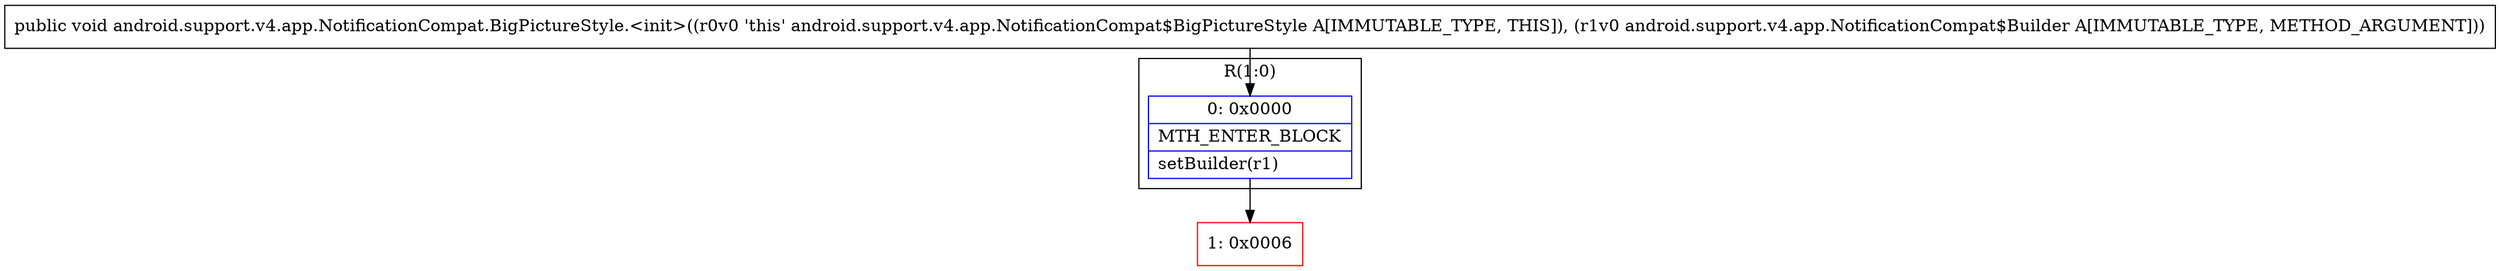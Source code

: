 digraph "CFG forandroid.support.v4.app.NotificationCompat.BigPictureStyle.\<init\>(Landroid\/support\/v4\/app\/NotificationCompat$Builder;)V" {
subgraph cluster_Region_1400207113 {
label = "R(1:0)";
node [shape=record,color=blue];
Node_0 [shape=record,label="{0\:\ 0x0000|MTH_ENTER_BLOCK\l|setBuilder(r1)\l}"];
}
Node_1 [shape=record,color=red,label="{1\:\ 0x0006}"];
MethodNode[shape=record,label="{public void android.support.v4.app.NotificationCompat.BigPictureStyle.\<init\>((r0v0 'this' android.support.v4.app.NotificationCompat$BigPictureStyle A[IMMUTABLE_TYPE, THIS]), (r1v0 android.support.v4.app.NotificationCompat$Builder A[IMMUTABLE_TYPE, METHOD_ARGUMENT])) }"];
MethodNode -> Node_0;
Node_0 -> Node_1;
}

